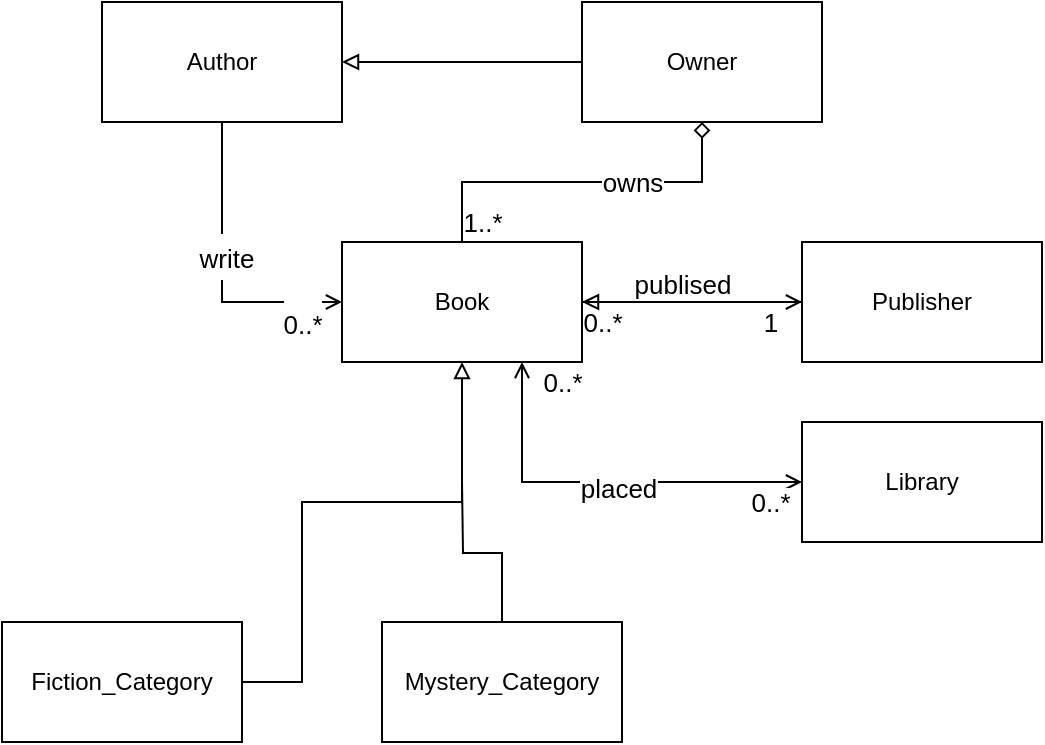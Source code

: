 <mxfile version="13.8.0" type="github">
  <diagram id="C5RBs43oDa-KdzZeNtuy" name="Page-1">
    <mxGraphModel dx="868" dy="393" grid="1" gridSize="10" guides="1" tooltips="1" connect="1" arrows="1" fold="1" page="1" pageScale="1" pageWidth="827" pageHeight="1169" math="0" shadow="0">
      <root>
        <mxCell id="WIyWlLk6GJQsqaUBKTNV-0" />
        <mxCell id="WIyWlLk6GJQsqaUBKTNV-1" parent="WIyWlLk6GJQsqaUBKTNV-0" />
        <mxCell id="qTdEhGBgqvxBfTa15Of2-7" style="edgeStyle=orthogonalEdgeStyle;rounded=0;orthogonalLoop=1;jettySize=auto;html=1;entryX=0;entryY=0.5;entryDx=0;entryDy=0;endArrow=open;endFill=0;" parent="WIyWlLk6GJQsqaUBKTNV-1" source="qTdEhGBgqvxBfTa15Of2-1" target="qTdEhGBgqvxBfTa15Of2-3" edge="1">
          <mxGeometry relative="1" as="geometry" />
        </mxCell>
        <mxCell id="qTdEhGBgqvxBfTa15Of2-24" value="&lt;font style=&quot;font-size: 13px&quot;&gt;write&lt;/font&gt;" style="edgeLabel;html=1;align=center;verticalAlign=middle;resizable=0;points=[];fontSize=19;" parent="qTdEhGBgqvxBfTa15Of2-7" vertex="1" connectable="0">
          <mxGeometry x="-0.107" y="2" relative="1" as="geometry">
            <mxPoint as="offset" />
          </mxGeometry>
        </mxCell>
        <mxCell id="qTdEhGBgqvxBfTa15Of2-25" value="&lt;font style=&quot;font-size: 13px&quot;&gt;0..*&lt;/font&gt;" style="edgeLabel;html=1;align=center;verticalAlign=middle;resizable=0;points=[];fontSize=19;" parent="qTdEhGBgqvxBfTa15Of2-7" vertex="1" connectable="0">
          <mxGeometry x="-0.813" relative="1" as="geometry">
            <mxPoint x="40" y="86" as="offset" />
          </mxGeometry>
        </mxCell>
        <mxCell id="qTdEhGBgqvxBfTa15Of2-1" value="Author" style="rounded=0;whiteSpace=wrap;html=1;" parent="WIyWlLk6GJQsqaUBKTNV-1" vertex="1">
          <mxGeometry x="80" y="40" width="120" height="60" as="geometry" />
        </mxCell>
        <mxCell id="qTdEhGBgqvxBfTa15Of2-4" style="edgeStyle=orthogonalEdgeStyle;rounded=0;orthogonalLoop=1;jettySize=auto;html=1;entryX=1;entryY=0.5;entryDx=0;entryDy=0;endArrow=block;endFill=0;" parent="WIyWlLk6GJQsqaUBKTNV-1" source="qTdEhGBgqvxBfTa15Of2-2" target="qTdEhGBgqvxBfTa15Of2-1" edge="1">
          <mxGeometry relative="1" as="geometry" />
        </mxCell>
        <mxCell id="qTdEhGBgqvxBfTa15Of2-2" value="Owner" style="rounded=0;whiteSpace=wrap;html=1;" parent="WIyWlLk6GJQsqaUBKTNV-1" vertex="1">
          <mxGeometry x="320" y="40" width="120" height="60" as="geometry" />
        </mxCell>
        <mxCell id="qTdEhGBgqvxBfTa15Of2-6" style="edgeStyle=orthogonalEdgeStyle;rounded=0;orthogonalLoop=1;jettySize=auto;html=1;entryX=0.5;entryY=1;entryDx=0;entryDy=0;endArrow=diamond;endFill=0;" parent="WIyWlLk6GJQsqaUBKTNV-1" source="qTdEhGBgqvxBfTa15Of2-3" target="qTdEhGBgqvxBfTa15Of2-2" edge="1">
          <mxGeometry relative="1" as="geometry">
            <Array as="points">
              <mxPoint x="260" y="130" />
              <mxPoint x="380" y="130" />
            </Array>
          </mxGeometry>
        </mxCell>
        <mxCell id="qTdEhGBgqvxBfTa15Of2-33" value="owns" style="edgeLabel;html=1;align=center;verticalAlign=middle;resizable=0;points=[];fontSize=13;" parent="qTdEhGBgqvxBfTa15Of2-6" vertex="1" connectable="0">
          <mxGeometry x="0.278" relative="1" as="geometry">
            <mxPoint as="offset" />
          </mxGeometry>
        </mxCell>
        <mxCell id="qTdEhGBgqvxBfTa15Of2-34" value="1..*" style="edgeLabel;html=1;align=center;verticalAlign=middle;resizable=0;points=[];fontSize=13;" parent="qTdEhGBgqvxBfTa15Of2-6" vertex="1" connectable="0">
          <mxGeometry x="-0.711" y="-8" relative="1" as="geometry">
            <mxPoint x="2" y="16" as="offset" />
          </mxGeometry>
        </mxCell>
        <mxCell id="qTdEhGBgqvxBfTa15Of2-9" style="edgeStyle=orthogonalEdgeStyle;rounded=0;orthogonalLoop=1;jettySize=auto;html=1;entryX=0;entryY=0.5;entryDx=0;entryDy=0;endArrow=open;endFill=0;startArrow=none;startFill=0;" parent="WIyWlLk6GJQsqaUBKTNV-1" source="qTdEhGBgqvxBfTa15Of2-3" target="qTdEhGBgqvxBfTa15Of2-8" edge="1">
          <mxGeometry relative="1" as="geometry" />
        </mxCell>
        <mxCell id="qTdEhGBgqvxBfTa15Of2-22" value="&lt;font style=&quot;font-size: 13px&quot;&gt;publised&lt;/font&gt;" style="edgeLabel;html=1;align=center;verticalAlign=middle;resizable=0;points=[];fontSize=19;" parent="qTdEhGBgqvxBfTa15Of2-9" vertex="1" connectable="0">
          <mxGeometry x="-0.327" y="-3" relative="1" as="geometry">
            <mxPoint x="13" y="-13" as="offset" />
          </mxGeometry>
        </mxCell>
        <mxCell id="qTdEhGBgqvxBfTa15Of2-28" value="0..*" style="edgeLabel;html=1;align=center;verticalAlign=middle;resizable=0;points=[];fontSize=13;" parent="qTdEhGBgqvxBfTa15Of2-9" vertex="1" connectable="0">
          <mxGeometry x="-0.727" y="-2" relative="1" as="geometry">
            <mxPoint x="-5" y="8" as="offset" />
          </mxGeometry>
        </mxCell>
        <mxCell id="qTdEhGBgqvxBfTa15Of2-29" value="1" style="edgeLabel;html=1;align=center;verticalAlign=middle;resizable=0;points=[];fontSize=13;" parent="qTdEhGBgqvxBfTa15Of2-9" vertex="1" connectable="0">
          <mxGeometry x="0.673" relative="1" as="geometry">
            <mxPoint x="2" y="10" as="offset" />
          </mxGeometry>
        </mxCell>
        <mxCell id="qTdEhGBgqvxBfTa15Of2-12" style="edgeStyle=orthogonalEdgeStyle;rounded=0;orthogonalLoop=1;jettySize=auto;html=1;exitX=0.75;exitY=1;exitDx=0;exitDy=0;entryX=0;entryY=0.5;entryDx=0;entryDy=0;startArrow=open;startFill=0;endArrow=open;endFill=0;" parent="WIyWlLk6GJQsqaUBKTNV-1" source="qTdEhGBgqvxBfTa15Of2-3" target="qTdEhGBgqvxBfTa15Of2-11" edge="1">
          <mxGeometry relative="1" as="geometry" />
        </mxCell>
        <mxCell id="qTdEhGBgqvxBfTa15Of2-19" value="&lt;font style=&quot;font-size: 13px;&quot;&gt;0..*&lt;/font&gt;" style="edgeLabel;html=1;align=center;verticalAlign=middle;resizable=0;points=[];fontSize=13;" parent="qTdEhGBgqvxBfTa15Of2-12" vertex="1" connectable="0">
          <mxGeometry x="-0.8" y="1" relative="1" as="geometry">
            <mxPoint x="19" y="-10" as="offset" />
          </mxGeometry>
        </mxCell>
        <mxCell id="qTdEhGBgqvxBfTa15Of2-21" value="&lt;font style=&quot;font-size: 13px&quot;&gt;placed&lt;/font&gt;" style="edgeLabel;html=1;align=center;verticalAlign=middle;resizable=0;points=[];fontSize=19;" parent="qTdEhGBgqvxBfTa15Of2-12" vertex="1" connectable="0">
          <mxGeometry x="0.08" y="-2" relative="1" as="geometry">
            <mxPoint as="offset" />
          </mxGeometry>
        </mxCell>
        <mxCell id="qTdEhGBgqvxBfTa15Of2-26" value="0..*" style="edgeLabel;html=1;align=center;verticalAlign=middle;resizable=0;points=[];fontSize=13;" parent="qTdEhGBgqvxBfTa15Of2-12" vertex="1" connectable="0">
          <mxGeometry x="0.8" y="-1" relative="1" as="geometry">
            <mxPoint x="4" y="9" as="offset" />
          </mxGeometry>
        </mxCell>
        <mxCell id="qTdEhGBgqvxBfTa15Of2-3" value="Book" style="rounded=0;whiteSpace=wrap;html=1;" parent="WIyWlLk6GJQsqaUBKTNV-1" vertex="1">
          <mxGeometry x="200" y="160" width="120" height="60" as="geometry" />
        </mxCell>
        <mxCell id="qTdEhGBgqvxBfTa15Of2-30" value="" style="edgeStyle=orthogonalEdgeStyle;rounded=0;orthogonalLoop=1;jettySize=auto;html=1;startArrow=none;startFill=0;endArrow=block;endFill=0;fontSize=13;" parent="WIyWlLk6GJQsqaUBKTNV-1" source="qTdEhGBgqvxBfTa15Of2-8" target="qTdEhGBgqvxBfTa15Of2-3" edge="1">
          <mxGeometry relative="1" as="geometry" />
        </mxCell>
        <mxCell id="qTdEhGBgqvxBfTa15Of2-8" value="Publisher" style="rounded=0;whiteSpace=wrap;html=1;" parent="WIyWlLk6GJQsqaUBKTNV-1" vertex="1">
          <mxGeometry x="430" y="160" width="120" height="60" as="geometry" />
        </mxCell>
        <mxCell id="qTdEhGBgqvxBfTa15Of2-11" value="Library" style="rounded=0;whiteSpace=wrap;html=1;" parent="WIyWlLk6GJQsqaUBKTNV-1" vertex="1">
          <mxGeometry x="430" y="250" width="120" height="60" as="geometry" />
        </mxCell>
        <mxCell id="qTdEhGBgqvxBfTa15Of2-17" style="edgeStyle=orthogonalEdgeStyle;rounded=0;orthogonalLoop=1;jettySize=auto;html=1;entryX=0.5;entryY=1;entryDx=0;entryDy=0;startArrow=none;startFill=0;endArrow=block;endFill=0;" parent="WIyWlLk6GJQsqaUBKTNV-1" source="qTdEhGBgqvxBfTa15Of2-13" target="qTdEhGBgqvxBfTa15Of2-3" edge="1">
          <mxGeometry relative="1" as="geometry">
            <Array as="points">
              <mxPoint x="180" y="380" />
              <mxPoint x="180" y="290" />
              <mxPoint x="260" y="290" />
            </Array>
          </mxGeometry>
        </mxCell>
        <mxCell id="qTdEhGBgqvxBfTa15Of2-13" value="Fiction_Category" style="rounded=0;whiteSpace=wrap;html=1;" parent="WIyWlLk6GJQsqaUBKTNV-1" vertex="1">
          <mxGeometry x="30" y="350" width="120" height="60" as="geometry" />
        </mxCell>
        <mxCell id="qTdEhGBgqvxBfTa15Of2-18" style="edgeStyle=orthogonalEdgeStyle;rounded=0;orthogonalLoop=1;jettySize=auto;html=1;startArrow=none;startFill=0;endArrow=none;endFill=0;" parent="WIyWlLk6GJQsqaUBKTNV-1" source="qTdEhGBgqvxBfTa15Of2-14" edge="1">
          <mxGeometry relative="1" as="geometry">
            <mxPoint x="260" y="280" as="targetPoint" />
          </mxGeometry>
        </mxCell>
        <mxCell id="qTdEhGBgqvxBfTa15Of2-14" value="Mystery_Category" style="rounded=0;whiteSpace=wrap;html=1;" parent="WIyWlLk6GJQsqaUBKTNV-1" vertex="1">
          <mxGeometry x="220" y="350" width="120" height="60" as="geometry" />
        </mxCell>
      </root>
    </mxGraphModel>
  </diagram>
</mxfile>
